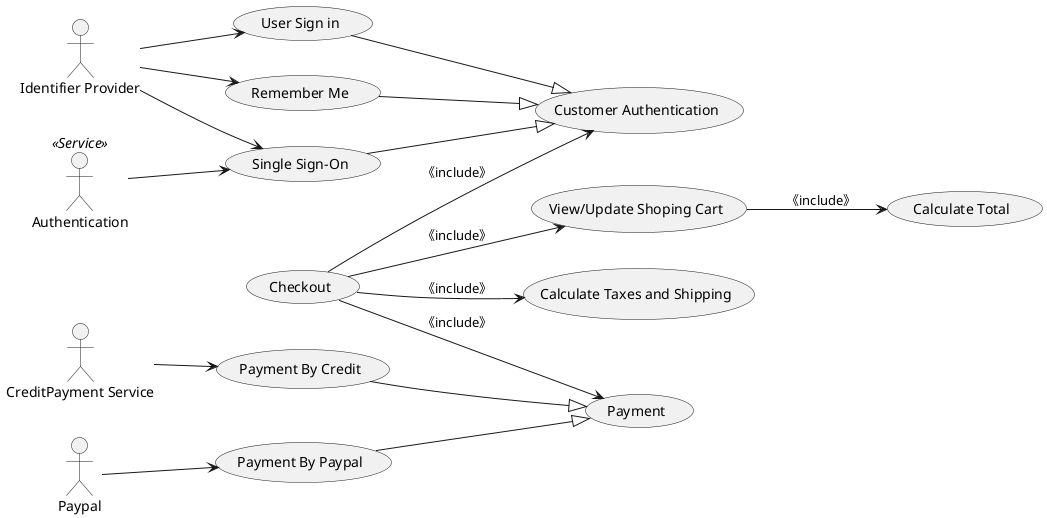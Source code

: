 @startuml
left to right direction
(Checkout) --> (Customer Authentication) :《include》
(Checkout) --> (View/Update Shoping Cart) :《include》
(Checkout) --> (Calculate Taxes and Shipping) :《include》
(Checkout) --> (Payment) :《include》

(User Sign in) --|> (Customer Authentication)
(Remember Me) --|> (Customer Authentication)
(Single Sign-On) --|> (Customer Authentication)
:Identifier Provider: --> (User Sign in)
:Identifier Provider: --> (Remember Me)
:Identifier Provider: --> (Single Sign-On)
:Authentication: as Auth  <<Service>>
 Auth--> (Single Sign-On)

(View/Update Shoping Cart) --> (Calculate Total) :《include》

(Payment By Credit) --|> (Payment)
(Payment By Paypal) --|> (Payment)

:CreditPayment Service: --> (Payment By Credit)
:Paypal: --> (Payment By Paypal)


@enduml